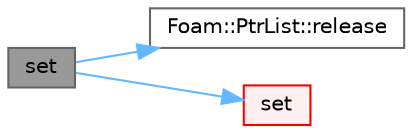 digraph "set"
{
 // LATEX_PDF_SIZE
  bgcolor="transparent";
  edge [fontname=Helvetica,fontsize=10,labelfontname=Helvetica,labelfontsize=10];
  node [fontname=Helvetica,fontsize=10,shape=box,height=0.2,width=0.4];
  rankdir="LR";
  Node1 [id="Node000001",label="set",height=0.2,width=0.4,color="gray40", fillcolor="grey60", style="filled", fontcolor="black",tooltip=" "];
  Node1 -> Node2 [id="edge1_Node000001_Node000002",color="steelblue1",style="solid",tooltip=" "];
  Node2 [id="Node000002",label="Foam::PtrList::release",height=0.2,width=0.4,color="grey40", fillcolor="white", style="filled",URL="$classFoam_1_1PtrList.html#a35fc868178d51a036f1886bb0ea38813",tooltip=" "];
  Node1 -> Node3 [id="edge2_Node000001_Node000003",color="steelblue1",style="solid",tooltip=" "];
  Node3 [id="Node000003",label="set",height=0.2,width=0.4,color="red", fillcolor="#FFF0F0", style="filled",URL="$classFoam_1_1PtrDynList.html#a968580a0542cecd983f0af5ad63e52dd",tooltip=" "];
}
